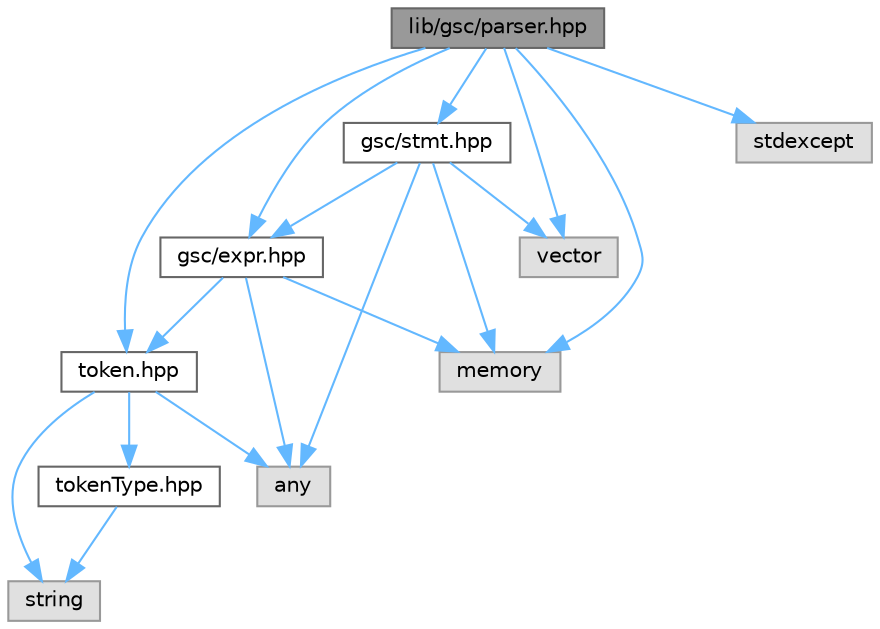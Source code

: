 digraph "lib/gsc/parser.hpp"
{
 // LATEX_PDF_SIZE
  bgcolor="transparent";
  edge [fontname=Helvetica,fontsize=10,labelfontname=Helvetica,labelfontsize=10];
  node [fontname=Helvetica,fontsize=10,shape=box,height=0.2,width=0.4];
  Node1 [id="Node000001",label="lib/gsc/parser.hpp",height=0.2,width=0.4,color="gray40", fillcolor="grey60", style="filled", fontcolor="black",tooltip=" "];
  Node1 -> Node2 [id="edge1_Node000001_Node000002",color="steelblue1",style="solid",tooltip=" "];
  Node2 [id="Node000002",label="gsc/expr.hpp",height=0.2,width=0.4,color="grey40", fillcolor="white", style="filled",URL="$expr_8hpp.html",tooltip=" "];
  Node2 -> Node3 [id="edge2_Node000002_Node000003",color="steelblue1",style="solid",tooltip=" "];
  Node3 [id="Node000003",label="token.hpp",height=0.2,width=0.4,color="grey40", fillcolor="white", style="filled",URL="$token_8hpp.html",tooltip=" "];
  Node3 -> Node4 [id="edge3_Node000003_Node000004",color="steelblue1",style="solid",tooltip=" "];
  Node4 [id="Node000004",label="tokenType.hpp",height=0.2,width=0.4,color="grey40", fillcolor="white", style="filled",URL="$tokenType_8hpp.html",tooltip=" "];
  Node4 -> Node5 [id="edge4_Node000004_Node000005",color="steelblue1",style="solid",tooltip=" "];
  Node5 [id="Node000005",label="string",height=0.2,width=0.4,color="grey60", fillcolor="#E0E0E0", style="filled",tooltip=" "];
  Node3 -> Node6 [id="edge5_Node000003_Node000006",color="steelblue1",style="solid",tooltip=" "];
  Node6 [id="Node000006",label="any",height=0.2,width=0.4,color="grey60", fillcolor="#E0E0E0", style="filled",tooltip=" "];
  Node3 -> Node5 [id="edge6_Node000003_Node000005",color="steelblue1",style="solid",tooltip=" "];
  Node2 -> Node6 [id="edge7_Node000002_Node000006",color="steelblue1",style="solid",tooltip=" "];
  Node2 -> Node7 [id="edge8_Node000002_Node000007",color="steelblue1",style="solid",tooltip=" "];
  Node7 [id="Node000007",label="memory",height=0.2,width=0.4,color="grey60", fillcolor="#E0E0E0", style="filled",tooltip=" "];
  Node1 -> Node8 [id="edge9_Node000001_Node000008",color="steelblue1",style="solid",tooltip=" "];
  Node8 [id="Node000008",label="gsc/stmt.hpp",height=0.2,width=0.4,color="grey40", fillcolor="white", style="filled",URL="$stmt_8hpp.html",tooltip=" "];
  Node8 -> Node2 [id="edge10_Node000008_Node000002",color="steelblue1",style="solid",tooltip=" "];
  Node8 -> Node6 [id="edge11_Node000008_Node000006",color="steelblue1",style="solid",tooltip=" "];
  Node8 -> Node7 [id="edge12_Node000008_Node000007",color="steelblue1",style="solid",tooltip=" "];
  Node8 -> Node9 [id="edge13_Node000008_Node000009",color="steelblue1",style="solid",tooltip=" "];
  Node9 [id="Node000009",label="vector",height=0.2,width=0.4,color="grey60", fillcolor="#E0E0E0", style="filled",tooltip=" "];
  Node1 -> Node3 [id="edge14_Node000001_Node000003",color="steelblue1",style="solid",tooltip=" "];
  Node1 -> Node7 [id="edge15_Node000001_Node000007",color="steelblue1",style="solid",tooltip=" "];
  Node1 -> Node10 [id="edge16_Node000001_Node000010",color="steelblue1",style="solid",tooltip=" "];
  Node10 [id="Node000010",label="stdexcept",height=0.2,width=0.4,color="grey60", fillcolor="#E0E0E0", style="filled",tooltip=" "];
  Node1 -> Node9 [id="edge17_Node000001_Node000009",color="steelblue1",style="solid",tooltip=" "];
}
